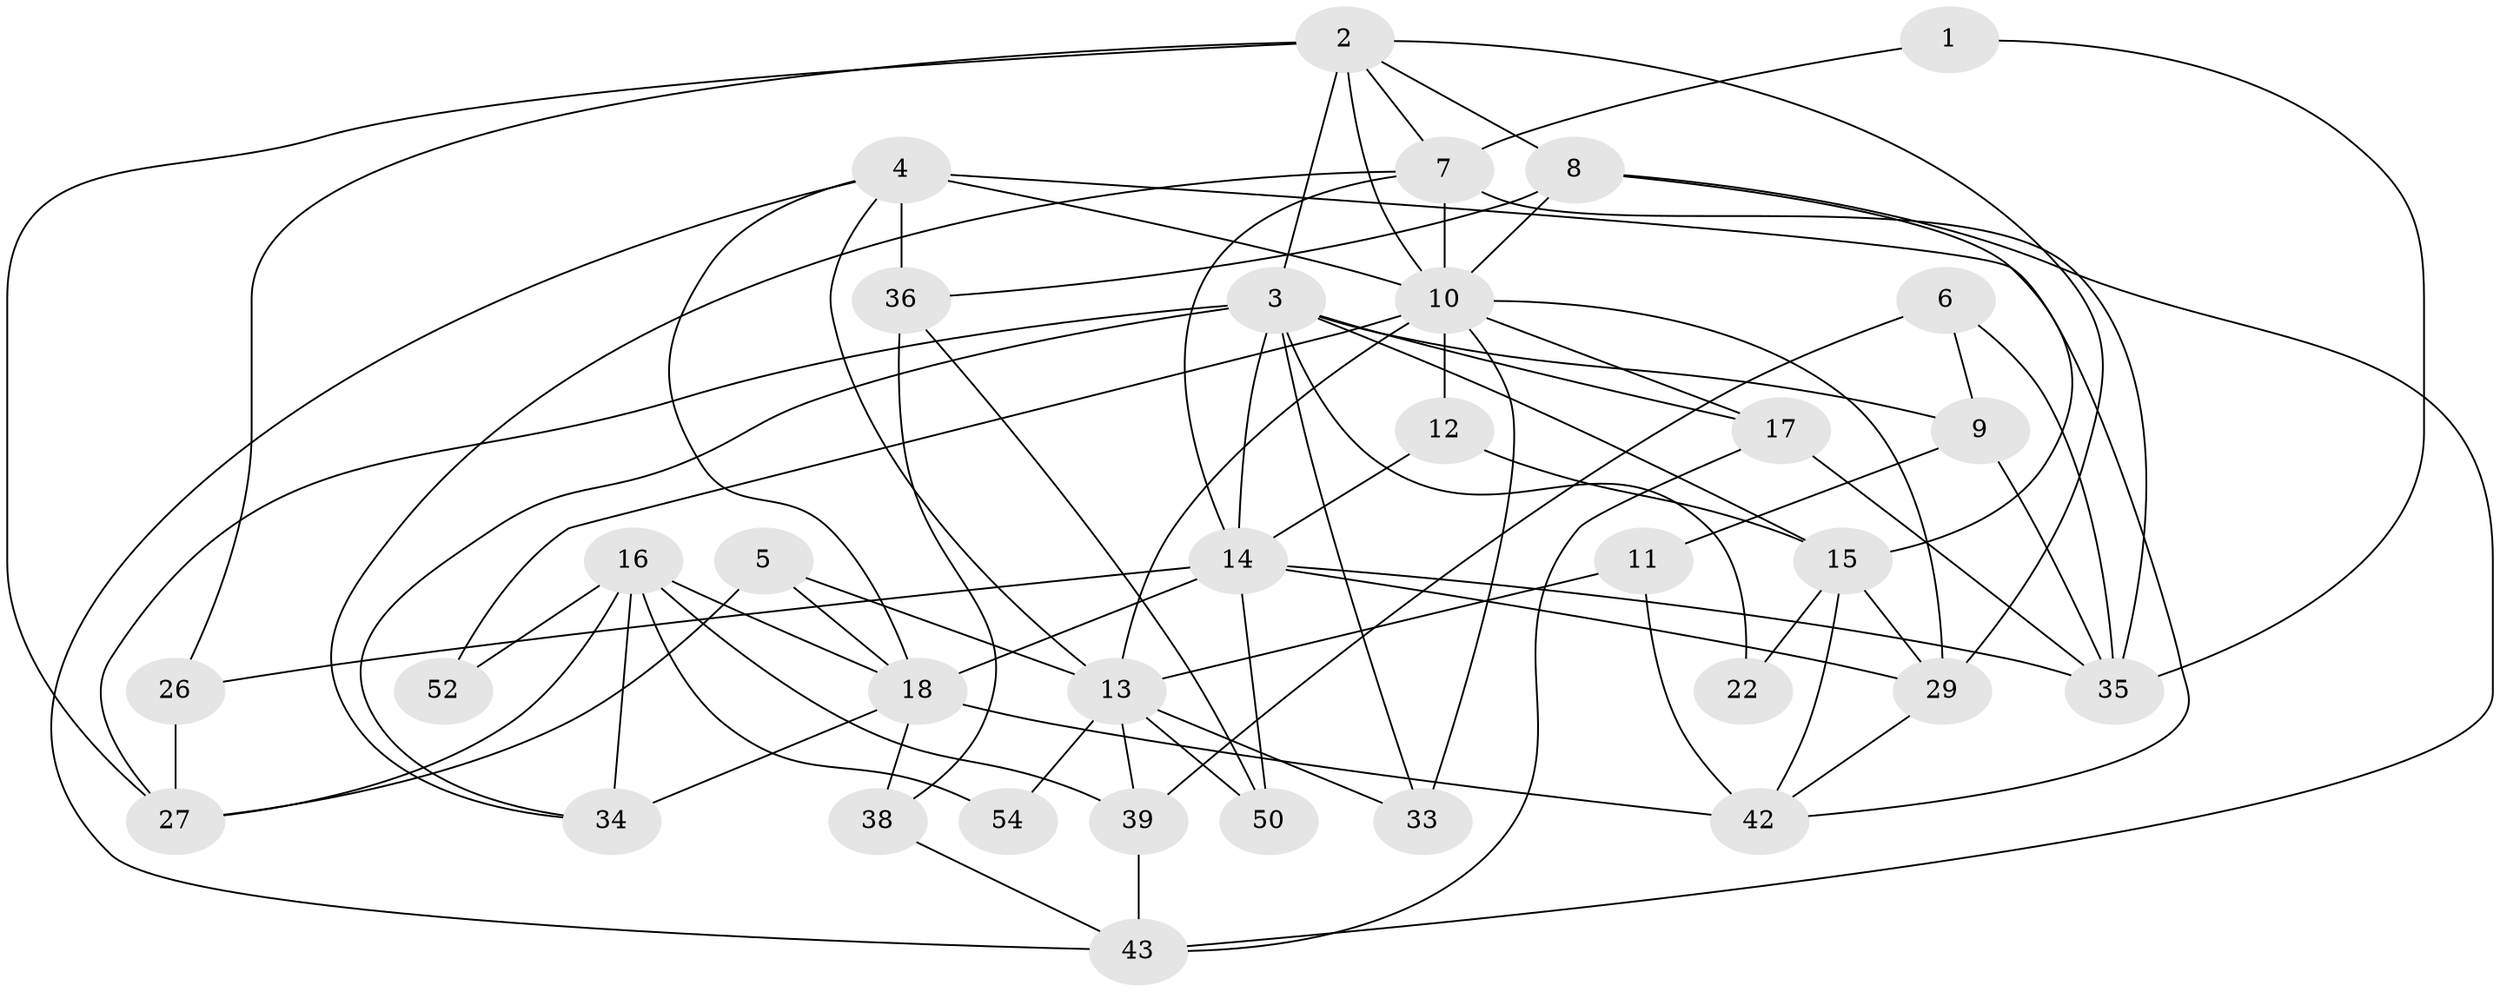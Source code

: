 // Generated by graph-tools (version 1.1) at 2025/23/03/03/25 07:23:59]
// undirected, 33 vertices, 78 edges
graph export_dot {
graph [start="1"]
  node [color=gray90,style=filled];
  1;
  2 [super="+21"];
  3 [super="+45"];
  4 [super="+24"];
  5;
  6 [super="+28"];
  7 [super="+25"];
  8 [super="+53"];
  9;
  10 [super="+30"];
  11 [super="+23"];
  12 [super="+49"];
  13 [super="+40"];
  14 [super="+31"];
  15 [super="+51"];
  16 [super="+19"];
  17 [super="+46"];
  18 [super="+20"];
  22;
  26 [super="+32"];
  27 [super="+41"];
  29;
  33;
  34 [super="+37"];
  35 [super="+44"];
  36 [super="+47"];
  38;
  39;
  42 [super="+48"];
  43;
  50;
  52;
  54;
  1 -- 7;
  1 -- 35;
  2 -- 29;
  2 -- 7 [weight=2];
  2 -- 27;
  2 -- 26 [weight=2];
  2 -- 10;
  2 -- 3;
  2 -- 8;
  3 -- 34;
  3 -- 17;
  3 -- 22;
  3 -- 33;
  3 -- 9;
  3 -- 15;
  3 -- 14;
  3 -- 27;
  4 -- 43;
  4 -- 18;
  4 -- 42;
  4 -- 36 [weight=2];
  4 -- 10;
  4 -- 13;
  5 -- 13;
  5 -- 18;
  5 -- 27;
  6 -- 9;
  6 -- 35;
  6 -- 39;
  7 -- 14;
  7 -- 35;
  7 -- 10;
  7 -- 34;
  8 -- 10;
  8 -- 36;
  8 -- 15;
  8 -- 43;
  9 -- 35;
  9 -- 11;
  10 -- 17;
  10 -- 52;
  10 -- 33;
  10 -- 29;
  10 -- 12;
  10 -- 13;
  11 -- 42;
  11 -- 13;
  12 -- 14;
  12 -- 15;
  13 -- 50;
  13 -- 54;
  13 -- 33;
  13 -- 39;
  14 -- 29;
  14 -- 26;
  14 -- 50;
  14 -- 35;
  14 -- 18;
  15 -- 42;
  15 -- 22;
  15 -- 29;
  16 -- 39;
  16 -- 18 [weight=2];
  16 -- 54 [weight=2];
  16 -- 52;
  16 -- 27;
  16 -- 34;
  17 -- 35;
  17 -- 43;
  18 -- 38;
  18 -- 42 [weight=2];
  18 -- 34 [weight=2];
  26 -- 27;
  29 -- 42;
  36 -- 38;
  36 -- 50;
  38 -- 43;
  39 -- 43;
}
